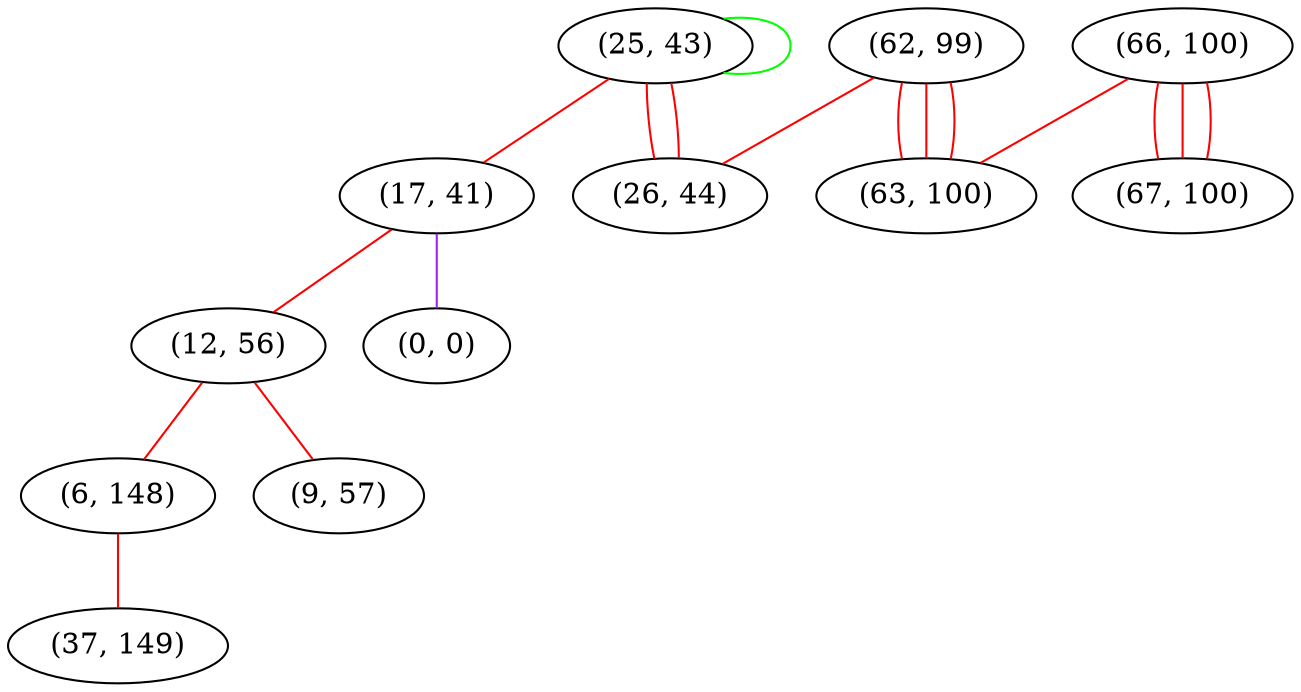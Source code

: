 graph "" {
"(25, 43)";
"(17, 41)";
"(66, 100)";
"(62, 99)";
"(63, 100)";
"(12, 56)";
"(26, 44)";
"(6, 148)";
"(0, 0)";
"(37, 149)";
"(67, 100)";
"(9, 57)";
"(25, 43)" -- "(25, 43)"  [color=green, key=0, weight=2];
"(25, 43)" -- "(17, 41)"  [color=red, key=0, weight=1];
"(25, 43)" -- "(26, 44)"  [color=red, key=0, weight=1];
"(25, 43)" -- "(26, 44)"  [color=red, key=1, weight=1];
"(17, 41)" -- "(0, 0)"  [color=purple, key=0, weight=4];
"(17, 41)" -- "(12, 56)"  [color=red, key=0, weight=1];
"(66, 100)" -- "(63, 100)"  [color=red, key=0, weight=1];
"(66, 100)" -- "(67, 100)"  [color=red, key=0, weight=1];
"(66, 100)" -- "(67, 100)"  [color=red, key=1, weight=1];
"(66, 100)" -- "(67, 100)"  [color=red, key=2, weight=1];
"(62, 99)" -- "(63, 100)"  [color=red, key=0, weight=1];
"(62, 99)" -- "(63, 100)"  [color=red, key=1, weight=1];
"(62, 99)" -- "(63, 100)"  [color=red, key=2, weight=1];
"(62, 99)" -- "(26, 44)"  [color=red, key=0, weight=1];
"(12, 56)" -- "(6, 148)"  [color=red, key=0, weight=1];
"(12, 56)" -- "(9, 57)"  [color=red, key=0, weight=1];
"(6, 148)" -- "(37, 149)"  [color=red, key=0, weight=1];
}
